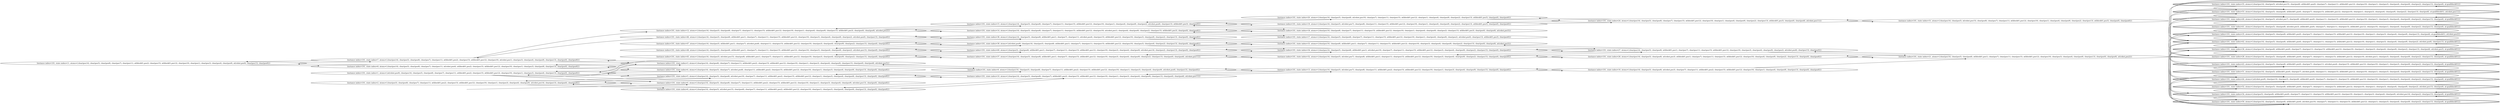 digraph {
rankdir="LR"
s11[label="(instance index=101, state index=11, atoms={clear(pos14), clear(pos5), clear(pos8), clear(pos7), clear(pos11), at(block01,pos2), clear(pos15), at(block01,pos12), clear(pos10), clear(pos1), clear(pos3), clear(pos4), clear(pos9), at(robot,pos0), clear(pos13), clear(pos6)})"]
s4[label="(instance index=101, state index=4, atoms={clear(pos14), clear(pos5), clear(pos7), at(robot,pos8), clear(pos11), at(block01,pos2), clear(pos15), at(block01,pos12), clear(pos10), clear(pos1), clear(pos3), clear(pos4), clear(pos9), clear(pos13), clear(pos0), clear(pos6)})"]
s0[label="(instance index=101, state index=0, atoms={clear(pos14), clear(pos5), clear(pos8), clear(pos7), clear(pos11), at(block01,pos2), clear(pos15), at(block01,pos12), clear(pos10), clear(pos1), clear(pos3), clear(pos4), clear(pos9), at(robot,pos13), clear(pos0), clear(pos6)})"]
s2[label="(instance index=101, state index=2, atoms={clear(pos5), clear(pos8), clear(pos7), clear(pos11), at(block01,pos2), clear(pos15), at(block01,pos12), clear(pos10), clear(pos1), clear(pos3), clear(pos4), clear(pos9), at(robot,pos14), clear(pos13), clear(pos0), clear(pos6)})"]
s8[label="(instance index=101, state index=8, atoms={clear(pos14), clear(pos5), clear(pos8), clear(pos7), clear(pos11), at(robot,pos4), at(block01,pos2), clear(pos15), at(block01,pos12), clear(pos10), clear(pos1), clear(pos3), clear(pos9), clear(pos13), clear(pos0), clear(pos6)})"]
s7[label="(instance index=101, state index=7, atoms={clear(pos14), clear(pos5), clear(pos8), clear(pos7), clear(pos11), at(block01,pos2), clear(pos15), at(block01,pos12), clear(pos10), at(robot,pos1), clear(pos3), clear(pos4), clear(pos9), clear(pos13), clear(pos0), clear(pos6)})"]
s1[label="(instance index=101, state index=1, atoms={at(robot,pos9), clear(pos14), clear(pos5), clear(pos8), clear(pos7), clear(pos11), at(block01,pos2), clear(pos15), at(block01,pos12), clear(pos10), clear(pos1), clear(pos3), clear(pos4), clear(pos13), clear(pos0), clear(pos6)})"]
s48[label="(instance index=101, state index=48, atoms={clear(pos14), clear(pos5), clear(pos8), at(block01,pos1), clear(pos7), clear(pos11), clear(pos15), at(block01,pos12), clear(pos10), clear(pos3), clear(pos4), clear(pos9), clear(pos2), at(robot,pos13), clear(pos0), clear(pos6)})"]
s47[label="(instance index=101, state index=47, atoms={clear(pos14), clear(pos5), at(block01,pos1), clear(pos7), at(robot,pos8), clear(pos11), clear(pos15), at(block01,pos12), clear(pos10), clear(pos3), clear(pos4), clear(pos9), clear(pos2), clear(pos13), clear(pos0), clear(pos6)})"]
s46[label="(instance index=101, state index=46, atoms={clear(pos14), clear(pos5), clear(pos8), at(block01,pos1), clear(pos7), clear(pos11), clear(pos15), at(block01,pos12), clear(pos10), clear(pos3), clear(pos4), clear(pos9), clear(pos2), at(robot,pos0), clear(pos13), clear(pos6)})"]
s45[label="(instance index=101, state index=45, atoms={clear(pos14), clear(pos5), at(robot,pos15), clear(pos8), at(block01,pos1), clear(pos7), clear(pos11), at(block01,pos12), clear(pos10), clear(pos3), clear(pos4), clear(pos9), clear(pos2), clear(pos13), clear(pos0), clear(pos6)})"]
s6[label="(instance index=101, state index=6, atoms={clear(pos14), clear(pos5), at(robot,pos15), clear(pos8), clear(pos7), clear(pos11), at(block01,pos2), at(block01,pos12), clear(pos10), clear(pos1), clear(pos3), clear(pos4), clear(pos9), clear(pos13), clear(pos0), clear(pos6)})"]
s5[label="(instance index=101, state index=5, atoms={clear(pos14), clear(pos5), clear(pos8), at(robot,pos10), clear(pos7), clear(pos11), at(block01,pos2), clear(pos15), at(block01,pos12), clear(pos1), clear(pos3), clear(pos4), clear(pos9), clear(pos13), clear(pos0), clear(pos6)})"]
s3[label="(instance index=101, state index=3, atoms={clear(pos14), clear(pos8), clear(pos7), clear(pos11), at(block01,pos2), clear(pos15), at(block01,pos12), clear(pos10), clear(pos1), clear(pos3), clear(pos4), clear(pos9), clear(pos13), clear(pos0), clear(pos6), at(robot,pos5)})"]
s12[label="(instance index=101, state index=12, atoms={clear(pos14), clear(pos5), clear(pos8), clear(pos7), clear(pos11), clear(pos15), at(block01,pos12), clear(pos10), clear(pos1), clear(pos4), clear(pos9), clear(pos13), at(block01,pos3), clear(pos0), clear(pos6), at(robot,pos2)})"]
s9[label="(instance index=101, state index=9, atoms={clear(pos14), clear(pos5), clear(pos8), clear(pos7), clear(pos11), at(block01,pos2), clear(pos15), at(block01,pos12), clear(pos10), clear(pos1), clear(pos3), clear(pos4), clear(pos9), at(robot,pos6), clear(pos13), clear(pos0)})"]
s38[label="(instance index=101, state index=38, atoms={clear(pos14), clear(pos5), clear(pos8), at(block01,pos1), clear(pos7), clear(pos11), at(robot,pos4), clear(pos15), at(block01,pos12), clear(pos10), clear(pos3), clear(pos9), clear(pos2), clear(pos13), clear(pos0), clear(pos6)})"]
s10[label="(instance index=101, state index=10, atoms={clear(pos14), clear(pos5), clear(pos8), clear(pos7), at(block01,pos2), clear(pos15), at(block01,pos12), clear(pos10), clear(pos1), clear(pos3), clear(pos4), clear(pos9), clear(pos13), clear(pos0), clear(pos6), at(robot,pos11)})"]
s39[label="(instance index=101, state index=39, atoms={at(robot,pos9), clear(pos14), clear(pos5), clear(pos8), at(block01,pos1), clear(pos7), clear(pos11), clear(pos15), at(block01,pos12), clear(pos10), clear(pos3), clear(pos4), clear(pos2), clear(pos13), clear(pos0), clear(pos6)})"]
s37[label="(instance index=101, state index=37, atoms={clear(pos14), clear(pos5), clear(pos8), at(block01,pos1), clear(pos7), clear(pos15), at(block01,pos12), clear(pos10), clear(pos3), clear(pos4), clear(pos9), clear(pos2), clear(pos13), clear(pos0), clear(pos6), at(robot,pos11)})"]
s40[label="(instance index=101, state index=40, atoms={clear(pos5), clear(pos8), at(block01,pos1), clear(pos7), clear(pos11), clear(pos15), at(block01,pos12), clear(pos10), clear(pos3), clear(pos4), clear(pos9), at(robot,pos14), clear(pos2), clear(pos13), clear(pos0), clear(pos6)})"]
s15[label="(instance index=101, state index=15, atoms={clear(pos14), clear(pos5), clear(pos8), clear(pos7), clear(pos11), clear(pos15), at(block01,pos12), clear(pos10), clear(pos1), clear(pos4), clear(pos9), clear(pos2), at(robot,pos6), clear(pos13), at(block01,pos3), clear(pos0)})"]
s14[label="(instance index=101, state index=14, atoms={clear(pos14), clear(pos5), clear(pos8), clear(pos7), clear(pos11), clear(pos15), at(block01,pos12), clear(pos10), at(robot,pos1), clear(pos4), clear(pos9), clear(pos2), clear(pos13), at(block01,pos3), clear(pos0), clear(pos6)})"]
s13[label="(instance index=101, state index=13, atoms={clear(pos14), clear(pos5), at(robot,pos7), clear(pos8), clear(pos11), at(block01,pos2), clear(pos15), at(block01,pos12), clear(pos10), clear(pos1), clear(pos3), clear(pos4), clear(pos9), clear(pos13), clear(pos0), clear(pos6)})"]
s32[label="(instance index=101, state index=32, atoms={clear(pos14), clear(pos5), at(robot,pos7), clear(pos8), at(block01,pos1), clear(pos11), clear(pos15), at(block01,pos12), clear(pos10), clear(pos3), clear(pos4), clear(pos9), clear(pos2), clear(pos13), clear(pos0), clear(pos6)})"]
s33[label="(instance index=101, state index=33, atoms={clear(pos14), clear(pos8), at(block01,pos1), clear(pos7), clear(pos11), clear(pos15), at(block01,pos12), clear(pos10), clear(pos3), clear(pos4), clear(pos9), clear(pos2), clear(pos13), clear(pos0), clear(pos6), at(robot,pos5)})"]
s34[label="(instance index=101, state index=34, atoms={clear(pos14), clear(pos5), clear(pos8), at(block01,pos1), at(robot,pos10), clear(pos7), clear(pos11), clear(pos15), at(block01,pos12), clear(pos3), clear(pos4), clear(pos9), clear(pos2), clear(pos13), clear(pos0), clear(pos6)})"]
s20[label="(instance index=101, state index=20, atoms={clear(pos14), clear(pos5), clear(pos8), at(robot,pos10), clear(pos7), clear(pos11), clear(pos15), at(block01,pos12), clear(pos1), clear(pos4), clear(pos9), clear(pos2), clear(pos13), at(block01,pos3), clear(pos0), clear(pos6)})"]
s19[label="(instance index=101, state index=19, atoms={clear(pos14), clear(pos5), at(robot,pos7), clear(pos8), clear(pos11), clear(pos15), at(block01,pos12), clear(pos10), clear(pos1), clear(pos4), clear(pos9), clear(pos2), clear(pos13), at(block01,pos3), clear(pos0), clear(pos6)})"]
s18[label="(instance index=101, state index=18, atoms={clear(pos14), clear(pos8), clear(pos7), clear(pos11), clear(pos15), at(block01,pos12), clear(pos10), clear(pos1), clear(pos4), clear(pos9), clear(pos2), clear(pos13), at(block01,pos3), clear(pos0), clear(pos6), at(robot,pos5)})"]
s17[label="(instance index=101, state index=17, atoms={clear(pos14), clear(pos5), clear(pos8), clear(pos7), clear(pos11), clear(pos15), at(block01,pos12), clear(pos10), clear(pos1), clear(pos4), clear(pos9), clear(pos2), at(robot,pos0), clear(pos13), at(block01,pos3), clear(pos6)})"]
s26[label="(instance index=101, state index=26, atoms={clear(pos14), clear(pos5), clear(pos8), at(robot,pos3), at(block01,pos1), clear(pos7), clear(pos11), clear(pos15), at(block01,pos12), clear(pos10), clear(pos4), clear(pos9), clear(pos2), clear(pos13), clear(pos0), clear(pos6)})"]
s16[label="(instance index=101, state index=16, atoms={clear(pos14), clear(pos5), clear(pos8), at(robot,pos3), clear(pos7), clear(pos11), at(block01,pos2), clear(pos15), at(block01,pos12), clear(pos10), clear(pos1), clear(pos4), clear(pos9), clear(pos13), clear(pos0), clear(pos6)})"]
s27[label="(instance index=101, state index=27, atoms={clear(pos14), clear(pos5), clear(pos8), at(block01,pos1), clear(pos7), clear(pos11), clear(pos15), at(block01,pos12), clear(pos10), clear(pos3), clear(pos4), clear(pos9), clear(pos2), at(robot,pos6), clear(pos13), clear(pos0)})"]
s24[label="(instance index=101, state index=24, atoms={clear(pos14), clear(pos5), clear(pos8), clear(pos7), clear(pos15), at(block01,pos12), clear(pos10), clear(pos1), clear(pos4), clear(pos9), clear(pos2), clear(pos13), at(block01,pos3), clear(pos0), clear(pos6), at(robot,pos11)})"]
s21[label="(instance index=101, state index=21, atoms={clear(pos14), clear(pos5), clear(pos8), at(block01,pos1), clear(pos7), clear(pos11), clear(pos15), at(block01,pos12), clear(pos10), clear(pos3), clear(pos4), clear(pos9), clear(pos13), clear(pos0), clear(pos6), at(robot,pos2)})"]
s31[label="(instance index=101, state index=31, atoms={clear(pos14), clear(pos5), at(robot,pos15), clear(pos8), clear(pos7), clear(pos11), at(block01,pos12), clear(pos10), clear(pos1), clear(pos4), clear(pos9), clear(pos2), clear(pos13), at(block01,pos3), clear(pos0), clear(pos6)})"]
s52[peripheries=2,label="(instance index=101, state index=52, atoms={clear(pos14), clear(pos5), clear(pos8), at(block01,pos0), clear(pos7), clear(pos11), clear(pos15), at(block01,pos12), clear(pos10), clear(pos1), clear(pos3), clear(pos4), clear(pos9), clear(pos2), at(robot,pos13), clear(pos6), at-goal(block01)})"]
s53[peripheries=2,label="(instance index=101, state index=53, atoms={clear(pos14), clear(pos5), clear(pos8), at(block01,pos0), clear(pos7), clear(pos15), at(block01,pos12), clear(pos10), clear(pos1), clear(pos3), clear(pos4), clear(pos9), clear(pos2), clear(pos13), clear(pos6), at-goal(block01), at(robot,pos11)})"]
s43[peripheries=2,label="(instance index=101, state index=43, atoms={clear(pos14), clear(pos5), clear(pos8), at(block01,pos0), clear(pos7), clear(pos11), at(robot,pos4), clear(pos15), at(block01,pos12), clear(pos10), clear(pos1), clear(pos3), clear(pos9), clear(pos2), clear(pos13), clear(pos6), at-goal(block01)})"]
s44[peripheries=2,label="(instance index=101, state index=44, atoms={at(robot,pos9), clear(pos14), clear(pos5), clear(pos8), at(block01,pos0), clear(pos7), clear(pos11), clear(pos15), at(block01,pos12), clear(pos10), clear(pos1), clear(pos3), clear(pos4), clear(pos2), clear(pos13), clear(pos6), at-goal(block01)})"]
s36[peripheries=2,label="(instance index=101, state index=36, atoms={clear(pos14), clear(pos8), at(block01,pos0), clear(pos7), clear(pos11), clear(pos15), at(block01,pos12), clear(pos10), clear(pos1), clear(pos3), clear(pos4), clear(pos9), clear(pos2), clear(pos13), clear(pos6), at(robot,pos5), at-goal(block01)})"]
s49[peripheries=2,label="(instance index=101, state index=49, atoms={clear(pos14), clear(pos5), at(robot,pos7), clear(pos8), at(block01,pos0), clear(pos11), clear(pos15), at(block01,pos12), clear(pos10), clear(pos1), clear(pos3), clear(pos4), clear(pos9), clear(pos2), clear(pos13), clear(pos6), at-goal(block01)})"]
s50[peripheries=2,label="(instance index=101, state index=50, atoms={clear(pos14), clear(pos5), clear(pos8), at(block01,pos0), at(robot,pos10), clear(pos7), clear(pos11), clear(pos15), at(block01,pos12), clear(pos1), clear(pos3), clear(pos4), clear(pos9), clear(pos2), clear(pos13), clear(pos6), at-goal(block01)})"]
s51[peripheries=2,label="(instance index=101, state index=51, atoms={clear(pos14), clear(pos5), at(block01,pos0), clear(pos7), at(robot,pos8), clear(pos11), clear(pos15), at(block01,pos12), clear(pos10), clear(pos1), clear(pos3), clear(pos4), clear(pos9), clear(pos2), clear(pos13), clear(pos6), at-goal(block01)})"]
s42[peripheries=2,label="(instance index=101, state index=42, atoms={clear(pos14), clear(pos5), clear(pos8), at(block01,pos0), clear(pos7), clear(pos11), clear(pos15), at(block01,pos12), clear(pos10), clear(pos1), clear(pos3), clear(pos4), clear(pos9), clear(pos2), at(robot,pos6), clear(pos13), at-goal(block01)})"]
s55[peripheries=2,label="(instance index=101, state index=55, atoms={clear(pos14), clear(pos5), at(robot,pos15), clear(pos8), at(block01,pos0), clear(pos7), clear(pos11), at(block01,pos12), clear(pos10), clear(pos1), clear(pos3), clear(pos4), clear(pos9), clear(pos2), clear(pos13), clear(pos6), at-goal(block01)})"]
s41[peripheries=2,label="(instance index=101, state index=41, atoms={clear(pos14), clear(pos5), clear(pos8), at(robot,pos3), at(block01,pos0), clear(pos7), clear(pos11), clear(pos15), at(block01,pos12), clear(pos10), clear(pos1), clear(pos4), clear(pos9), clear(pos2), clear(pos13), clear(pos6), at-goal(block01)})"]
s54[peripheries=2,label="(instance index=101, state index=54, atoms={clear(pos5), clear(pos8), at(block01,pos0), clear(pos7), clear(pos11), clear(pos15), at(block01,pos12), clear(pos10), clear(pos1), clear(pos3), clear(pos4), clear(pos9), at(robot,pos14), clear(pos2), clear(pos13), clear(pos6), at-goal(block01)})"]
s28[peripheries=2,label="(instance index=101, state index=28, atoms={clear(pos14), clear(pos5), clear(pos8), at(block01,pos0), clear(pos7), clear(pos11), clear(pos15), at(block01,pos12), clear(pos10), at(robot,pos1), clear(pos3), clear(pos4), clear(pos9), clear(pos2), clear(pos13), clear(pos6), at-goal(block01)})"]
s35[peripheries=2,label="(instance index=101, state index=35, atoms={clear(pos14), clear(pos5), clear(pos8), at(block01,pos0), clear(pos7), clear(pos11), clear(pos15), at(block01,pos12), clear(pos10), clear(pos1), clear(pos3), clear(pos4), clear(pos9), clear(pos13), clear(pos6), at-goal(block01), at(robot,pos2)})"]
Dangling [ label = "", style = invis ]
{ rank = same; Dangling }
Dangling -> s0
{ rank = same; s0}
{ rank = same; s2,s8,s7,s1}
{ rank = same; s48,s47,s46,s45,s6,s5,s3,s12}
{ rank = same; s9,s38,s10,s39,s37,s40,s15,s14}
{ rank = same; s13,s32,s33,s34,s20,s19,s18,s17}
{ rank = same; s26,s16,s27,s24}
{ rank = same; s21,s31}
{ rank = same; s52,s53,s43,s44,s36,s49,s50,s51,s42,s55,s41,s54,s28,s35}
{
s11->s7
s11->s8
s4->s1
s4->s8
s0->s2
s0->s1
}
{
s2->s5
s2->s6
s2->s0
s8->s4
s8->s3
s8->s11
s7->s12
s7->s3
s7->s11
s1->s4
s1->s3
s1->s5
s1->s0
}
{
s48->s39
s48->s40
s47->s39
s47->s38
s46->s7
s46->s38
s45->s37
s45->s40
s6->s2
s6->s10
s5->s1
s5->s2
s5->s10
s5->s9
s3->s7
s3->s1
s3->s9
s3->s8
s12->s15
s12->s14
}
{
s9->s5
s9->s3
s9->s13
s38->s47
s38->s46
s38->s33
s10->s6
s10->s5
s10->s13
s39->s47
s39->s34
s39->s33
s39->s48
s37->s45
s37->s34
s37->s32
s40->s34
s40->s45
s40->s48
s15->s20
s15->s12
s15->s19
s15->s18
s14->s12
s14->s18
s14->s17
}
{
s13->s9
s13->s10
s13->s16
s32->s37
s32->s27
s32->s26
s33->s38
s33->s39
s33->s27
s34->s39
s34->s37
s34->s27
s34->s40
s20->s15
s20->s24
s19->s15
s19->s24
s18->s15
s18->s14
s17->s14
}
{
s26->s21
s26->s32
s16->s21
s16->s13
s27->s21
s27->s34
s27->s33
s27->s32
s24->s20
s24->s31
s24->s19
}
{
s21->s28
s21->s27
s21->s26
s31->s24
}
{
s52->s54
s52->s44
s53->s50
s53->s55
s53->s49
s43->s36
s43->s51
s44->s52
s44->s36
s44->s51
s44->s50
s36->s44
s36->s28
s36->s43
s36->s42
s49->s42
s49->s53
s49->s41
s50->s53
s50->s54
s50->s44
s50->s42
s51->s44
s51->s43
s42->s36
s42->s35
s42->s50
s42->s49
s55->s54
s55->s53
s41->s35
s41->s49
s54->s55
s54->s52
s54->s50
s28->s36
s28->s35
s35->s28
s35->s42
s35->s41
}
}
